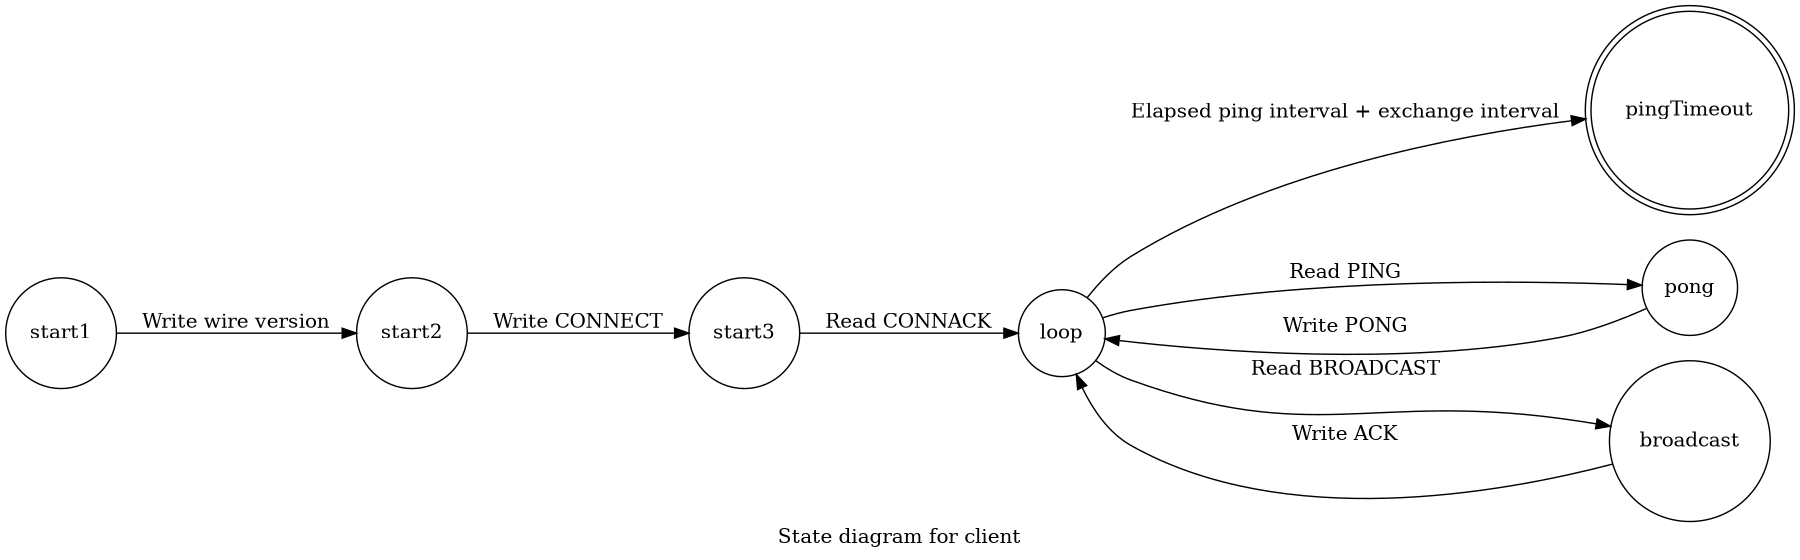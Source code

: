 digraph state_diagram_client {
        label = "State diagram for client";
        size="12,6";
        rankdir=LR;
        node [shape = doublecircle]; pingTimeout;
	node [shape = circle];
	start1 -> start2 [ label = "Write wire version" ];
	start2 -> start3 [ label = "Write CONNECT" ];
	start3 -> loop [ label = "Read CONNACK" ];
        loop -> pong [ label = "Read PING" ];
        loop -> broadcast [label = "Read BROADCAST"];
        pong -> loop [label = "Write PONG"];
        broadcast -> loop [label = "Write ACK"];
        loop -> pingTimeout [
             label = "Elapsed ping interval + exchange interval"];
}
